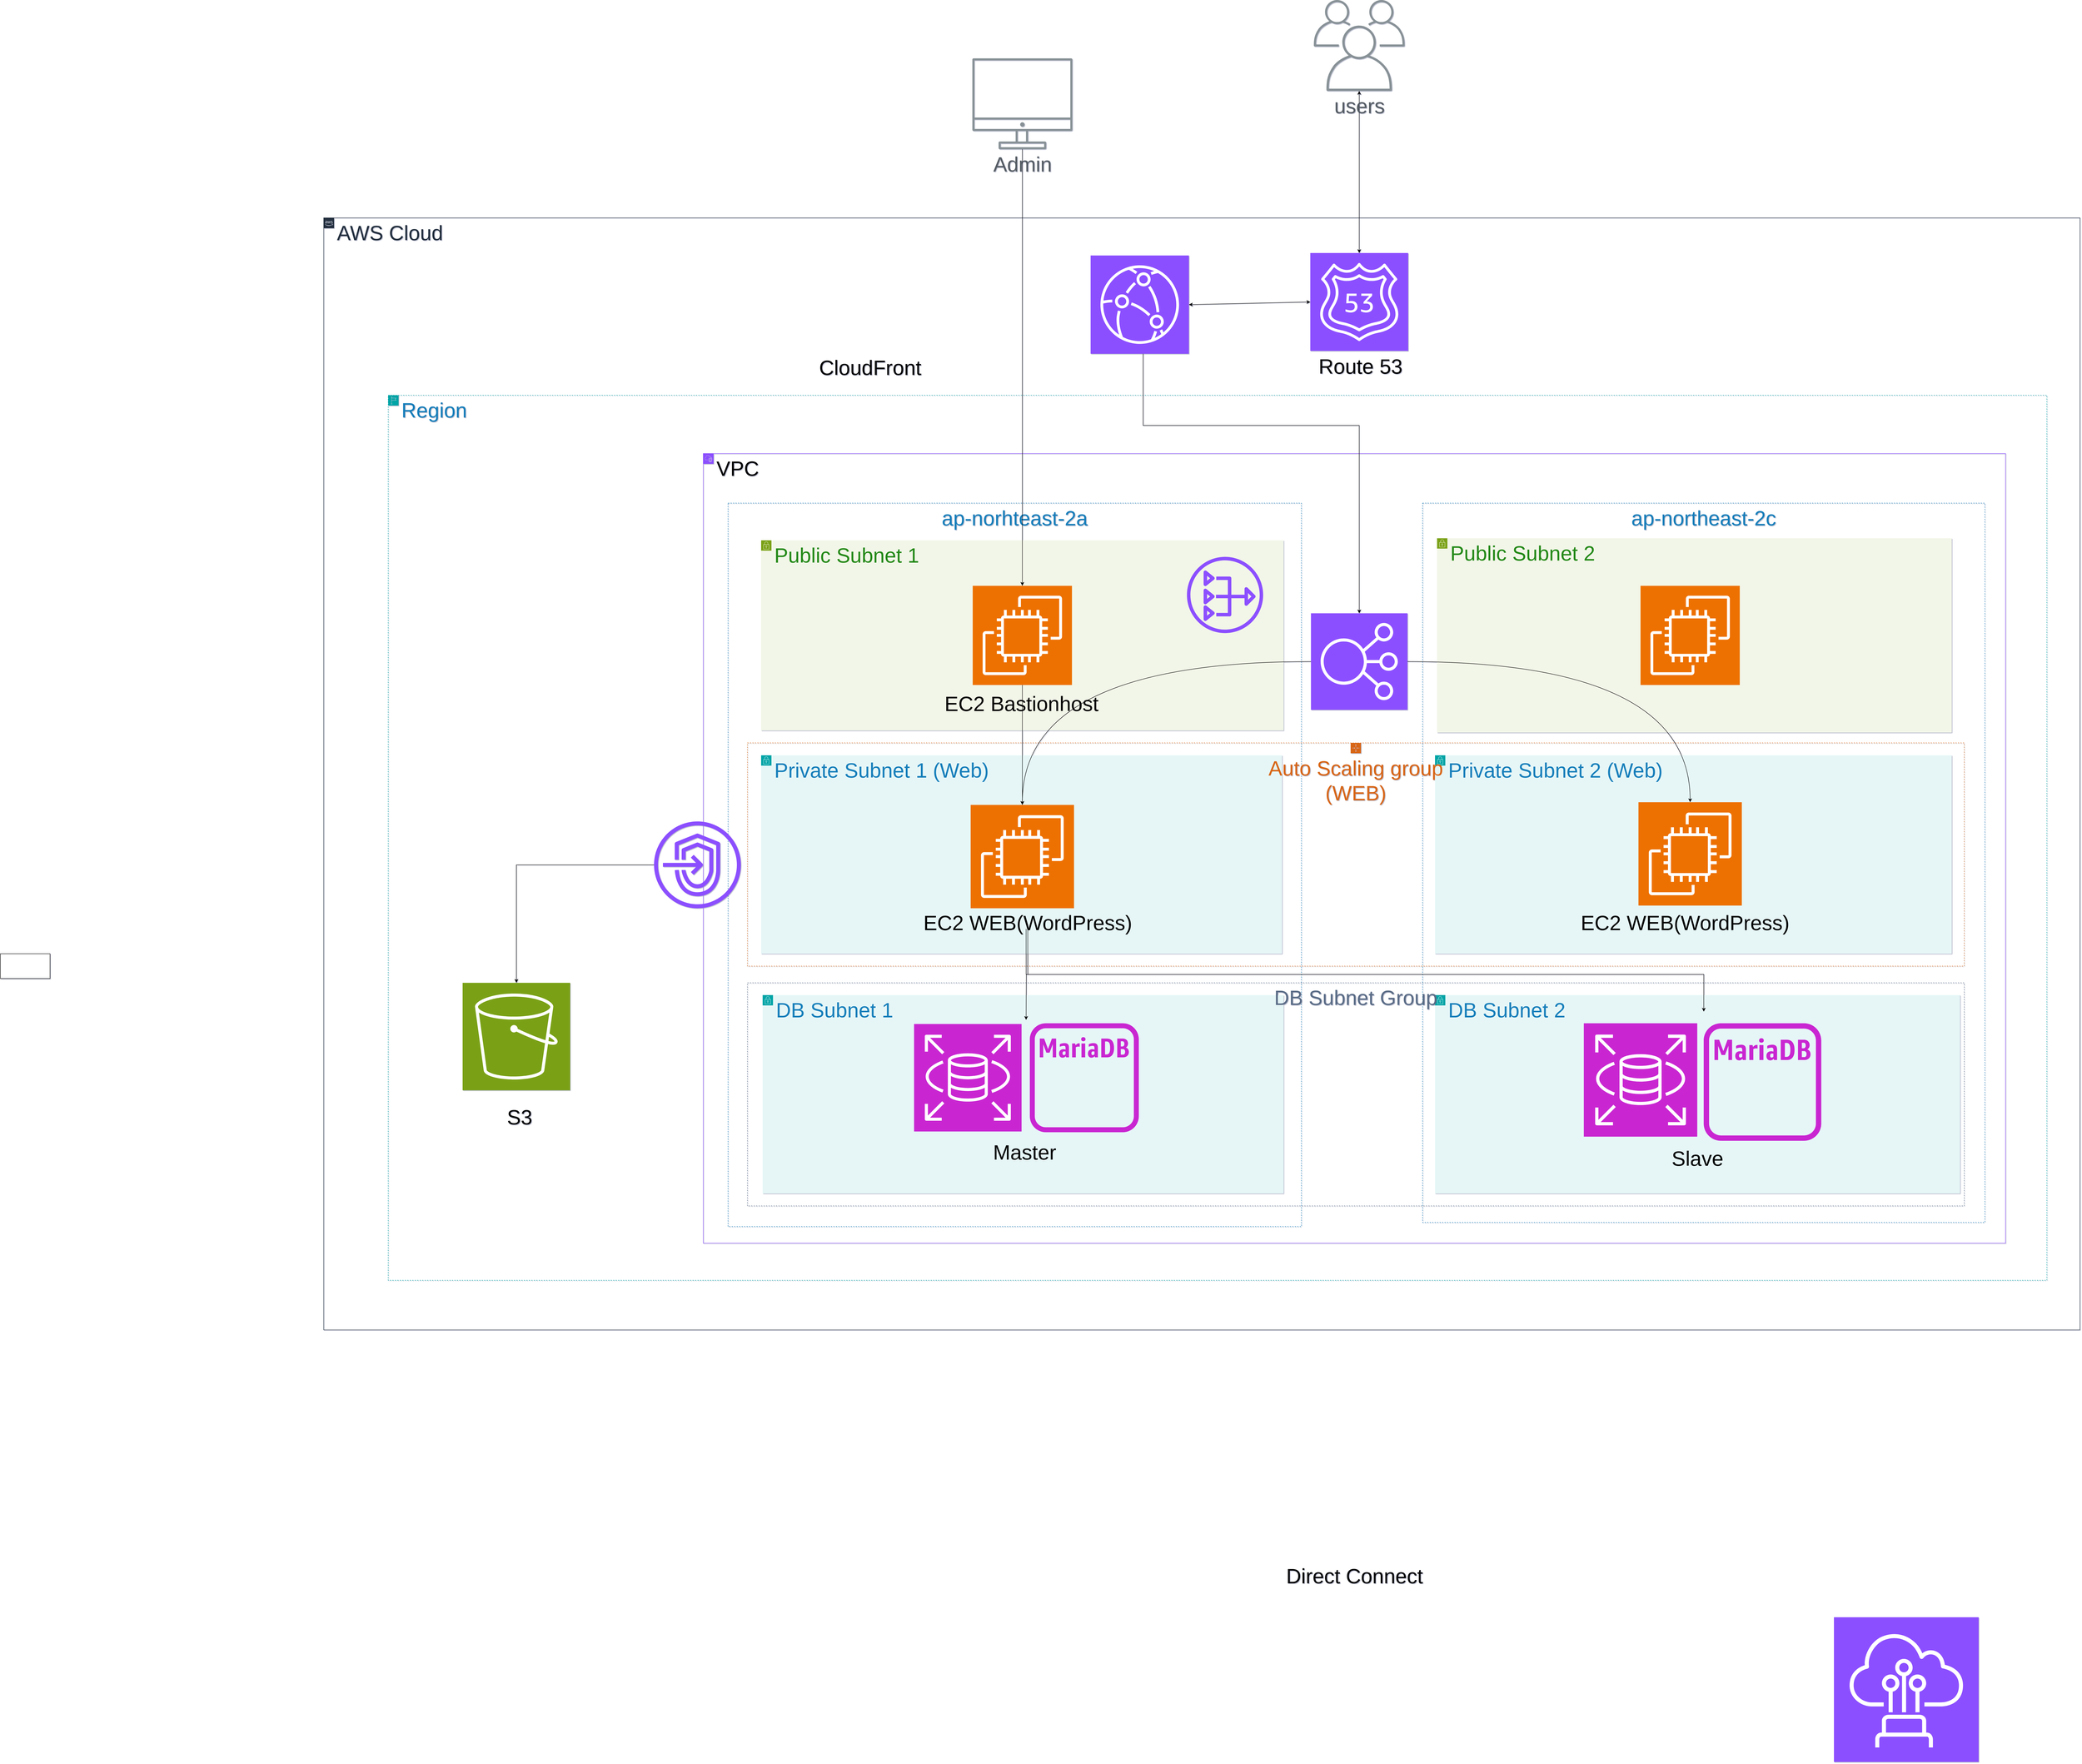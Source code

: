 <mxfile version="22.1.16" type="device">
  <diagram name="페이지-1" id="wF11qAv4kOGyGlbxa1EA">
    <mxGraphModel dx="9170" dy="5100" grid="0" gridSize="10" guides="1" tooltips="1" connect="1" arrows="1" fold="1" page="0" pageScale="1" pageWidth="1654" pageHeight="1169" background="none" math="0" shadow="1">
      <root>
        <mxCell id="0" />
        <mxCell id="1" parent="0" />
        <mxCell id="9pvjiCO3LnK-_oB7CEIu-269" value="" style="sketch=0;points=[[0,0,0],[0.25,0,0],[0.5,0,0],[0.75,0,0],[1,0,0],[0,1,0],[0.25,1,0],[0.5,1,0],[0.75,1,0],[1,1,0],[0,0.25,0],[0,0.5,0],[0,0.75,0],[1,0.25,0],[1,0.5,0],[1,0.75,0]];outlineConnect=0;fontColor=#232F3E;fillColor=#8C4FFF;strokeColor=#ffffff;dashed=0;verticalLabelPosition=bottom;verticalAlign=top;align=center;html=1;fontSize=12;fontStyle=0;aspect=fixed;shape=mxgraph.aws4.resourceIcon;resIcon=mxgraph.aws4.route_53;" parent="1" vertex="1">
          <mxGeometry x="1408.38" y="-505" width="236.71" height="236.71" as="geometry" />
        </mxCell>
        <mxCell id="9pvjiCO3LnK-_oB7CEIu-270" value="" style="sketch=0;points=[[0,0,0],[0.25,0,0],[0.5,0,0],[0.75,0,0],[1,0,0],[0,1,0],[0.25,1,0],[0.5,1,0],[0.75,1,0],[1,1,0],[0,0.25,0],[0,0.5,0],[0,0.75,0],[1,0.25,0],[1,0.5,0],[1,0.75,0]];outlineConnect=0;fontColor=#232F3E;fillColor=#8C4FFF;strokeColor=#ffffff;dashed=0;verticalLabelPosition=bottom;verticalAlign=top;align=center;html=1;fontSize=12;fontStyle=0;aspect=fixed;shape=mxgraph.aws4.resourceIcon;resIcon=mxgraph.aws4.cloudfront;" parent="1" vertex="1">
          <mxGeometry x="877" y="-499.0" width="237.69" height="237.69" as="geometry" />
        </mxCell>
        <mxCell id="9pvjiCO3LnK-_oB7CEIu-271" value="" style="sketch=0;points=[[0,0,0],[0.25,0,0],[0.5,0,0],[0.75,0,0],[1,0,0],[0,1,0],[0.25,1,0],[0.5,1,0],[0.75,1,0],[1,1,0],[0,0.25,0],[0,0.5,0],[0,0.75,0],[1,0.25,0],[1,0.5,0],[1,0.75,0]];outlineConnect=0;fontColor=#232F3E;fillColor=#8C4FFF;strokeColor=#ffffff;dashed=0;verticalLabelPosition=bottom;verticalAlign=top;align=center;html=1;fontSize=12;fontStyle=0;aspect=fixed;shape=mxgraph.aws4.resourceIcon;resIcon=mxgraph.aws4.direct_connect;" parent="1" vertex="1">
          <mxGeometry x="2675" y="2795" width="350" height="350" as="geometry" />
        </mxCell>
        <mxCell id="9pvjiCO3LnK-_oB7CEIu-217" value="&lt;font style=&quot;font-size: 50px;&quot;&gt;AWS Cloud&lt;/font&gt;" style="points=[[0,0],[0.25,0],[0.5,0],[0.75,0],[1,0],[1,0.25],[1,0.5],[1,0.75],[1,1],[0.75,1],[0.5,1],[0.25,1],[0,1],[0,0.75],[0,0.5],[0,0.25]];outlineConnect=0;gradientColor=none;html=1;whiteSpace=wrap;fontSize=12;fontStyle=0;container=0;pointerEvents=0;collapsible=0;recursiveResize=0;shape=mxgraph.aws4.group;grIcon=mxgraph.aws4.group_aws_cloud_alt;strokeColor=#232F3E;fillColor=none;verticalAlign=top;align=left;spacingLeft=30;fontColor=#232F3E;dashed=0;" parent="1" vertex="1">
          <mxGeometry x="-978" y="-590" width="4248" height="2690" as="geometry" />
        </mxCell>
        <mxCell id="9pvjiCO3LnK-_oB7CEIu-220" value="&lt;font style=&quot;font-size: 50px;&quot;&gt;Region&lt;/font&gt;" style="points=[[0,0],[0.25,0],[0.5,0],[0.75,0],[1,0],[1,0.25],[1,0.5],[1,0.75],[1,1],[0.75,1],[0.5,1],[0.25,1],[0,1],[0,0.75],[0,0.5],[0,0.25]];outlineConnect=0;gradientColor=none;html=1;whiteSpace=wrap;fontSize=12;fontStyle=0;container=0;pointerEvents=0;collapsible=0;recursiveResize=0;shape=mxgraph.aws4.group;grIcon=mxgraph.aws4.group_region;strokeColor=#00A4A6;fillColor=none;verticalAlign=top;align=left;spacingLeft=30;fontColor=#147EBA;dashed=1;" parent="1" vertex="1">
          <mxGeometry x="-822" y="-161" width="4012" height="2141" as="geometry" />
        </mxCell>
        <mxCell id="9pvjiCO3LnK-_oB7CEIu-240" value="&lt;font color=&quot;#000000&quot; style=&quot;font-size: 50px;&quot;&gt;VPC&lt;/font&gt;" style="points=[[0,0],[0.25,0],[0.5,0],[0.75,0],[1,0],[1,0.25],[1,0.5],[1,0.75],[1,1],[0.75,1],[0.5,1],[0.25,1],[0,1],[0,0.75],[0,0.5],[0,0.25]];outlineConnect=0;gradientColor=none;html=1;whiteSpace=wrap;fontSize=12;fontStyle=0;container=0;pointerEvents=0;collapsible=0;recursiveResize=0;shape=mxgraph.aws4.group;grIcon=mxgraph.aws4.group_vpc2;strokeColor=#8C4FFF;fillColor=none;verticalAlign=top;align=left;spacingLeft=30;fontColor=#AAB7B8;dashed=0;" parent="1" vertex="1">
          <mxGeometry x="-60" y="-20" width="3150" height="1910" as="geometry" />
        </mxCell>
        <mxCell id="9pvjiCO3LnK-_oB7CEIu-222" value="&lt;font style=&quot;font-size: 50px;&quot;&gt;ap-norhteast-2a&lt;/font&gt;" style="fillColor=none;strokeColor=#147EBA;dashed=1;verticalAlign=top;fontStyle=0;fontColor=#147EBA;whiteSpace=wrap;html=1;container=0;" parent="1" vertex="1">
          <mxGeometry y="100" width="1386.86" height="1750" as="geometry" />
        </mxCell>
        <mxCell id="9pvjiCO3LnK-_oB7CEIu-224" value="&lt;font style=&quot;font-size: 50px;&quot;&gt;Private Subnet 1 (Web)&lt;/font&gt;" style="points=[[0,0],[0.25,0],[0.5,0],[0.75,0],[1,0],[1,0.25],[1,0.5],[1,0.75],[1,1],[0.75,1],[0.5,1],[0.25,1],[0,1],[0,0.75],[0,0.5],[0,0.25]];outlineConnect=0;gradientColor=none;html=1;whiteSpace=wrap;fontSize=12;fontStyle=0;container=0;pointerEvents=0;collapsible=0;recursiveResize=0;shape=mxgraph.aws4.group;grIcon=mxgraph.aws4.group_security_group;grStroke=0;strokeColor=#00A4A6;fillColor=#E6F6F7;verticalAlign=top;align=left;spacingLeft=30;fontColor=#147EBA;dashed=0;" parent="1" vertex="1">
          <mxGeometry x="80" y="710" width="1260" height="480" as="geometry" />
        </mxCell>
        <mxCell id="9pvjiCO3LnK-_oB7CEIu-234" value="&lt;font style=&quot;font-size: 50px;&quot;&gt;Public Subnet 1&lt;/font&gt;" style="points=[[0,0],[0.25,0],[0.5,0],[0.75,0],[1,0],[1,0.25],[1,0.5],[1,0.75],[1,1],[0.75,1],[0.5,1],[0.25,1],[0,1],[0,0.75],[0,0.5],[0,0.25]];outlineConnect=0;gradientColor=none;html=1;whiteSpace=wrap;fontSize=12;fontStyle=0;container=0;pointerEvents=0;collapsible=0;recursiveResize=0;shape=mxgraph.aws4.group;grIcon=mxgraph.aws4.group_security_group;grStroke=0;strokeColor=#7AA116;fillColor=#F2F6E8;verticalAlign=top;align=left;spacingLeft=30;fontColor=#248814;dashed=0;" parent="1" vertex="1">
          <mxGeometry x="80" y="190" width="1263.72" height="460" as="geometry" />
        </mxCell>
        <mxCell id="9pvjiCO3LnK-_oB7CEIu-223" value="&lt;font style=&quot;font-size: 50px;&quot;&gt;ap-northeast-2c&lt;/font&gt;" style="fillColor=none;strokeColor=#147EBA;dashed=1;verticalAlign=top;fontStyle=0;fontColor=#147EBA;whiteSpace=wrap;html=1;container=0;" parent="1" vertex="1">
          <mxGeometry x="1680" y="100" width="1360" height="1740" as="geometry" />
        </mxCell>
        <mxCell id="9pvjiCO3LnK-_oB7CEIu-241" value="&lt;font style=&quot;font-size: 50px;&quot;&gt;DB Subnet 1&lt;/font&gt;" style="points=[[0,0],[0.25,0],[0.5,0],[0.75,0],[1,0],[1,0.25],[1,0.5],[1,0.75],[1,1],[0.75,1],[0.5,1],[0.25,1],[0,1],[0,0.75],[0,0.5],[0,0.25]];outlineConnect=0;gradientColor=none;html=1;whiteSpace=wrap;fontSize=12;fontStyle=0;container=0;pointerEvents=0;collapsible=0;recursiveResize=0;shape=mxgraph.aws4.group;grIcon=mxgraph.aws4.group_security_group;grStroke=0;strokeColor=#00A4A6;fillColor=#E6F6F7;verticalAlign=top;align=left;spacingLeft=30;fontColor=#147EBA;dashed=0;" parent="1" vertex="1">
          <mxGeometry x="83.72" y="1290" width="1260" height="480" as="geometry" />
        </mxCell>
        <mxCell id="9pvjiCO3LnK-_oB7CEIu-249" value="&lt;font style=&quot;font-size: 50px;&quot;&gt;Private Subnet 2 (Web)&lt;/font&gt;" style="points=[[0,0],[0.25,0],[0.5,0],[0.75,0],[1,0],[1,0.25],[1,0.5],[1,0.75],[1,1],[0.75,1],[0.5,1],[0.25,1],[0,1],[0,0.75],[0,0.5],[0,0.25]];outlineConnect=0;gradientColor=none;html=1;whiteSpace=wrap;fontSize=12;fontStyle=0;container=0;pointerEvents=0;collapsible=0;recursiveResize=0;shape=mxgraph.aws4.group;grIcon=mxgraph.aws4.group_security_group;grStroke=0;strokeColor=#00A4A6;fillColor=#E6F6F7;verticalAlign=top;align=left;spacingLeft=30;fontColor=#147EBA;dashed=0;" parent="1" vertex="1">
          <mxGeometry x="1710" y="710" width="1250" height="480" as="geometry" />
        </mxCell>
        <mxCell id="9pvjiCO3LnK-_oB7CEIu-250" value="&lt;font style=&quot;font-size: 50px;&quot;&gt;Public Subnet 2&lt;/font&gt;" style="points=[[0,0],[0.25,0],[0.5,0],[0.75,0],[1,0],[1,0.25],[1,0.5],[1,0.75],[1,1],[0.75,1],[0.5,1],[0.25,1],[0,1],[0,0.75],[0,0.5],[0,0.25]];outlineConnect=0;gradientColor=none;html=1;whiteSpace=wrap;fontSize=12;fontStyle=0;container=0;pointerEvents=0;collapsible=0;recursiveResize=0;shape=mxgraph.aws4.group;grIcon=mxgraph.aws4.group_security_group;grStroke=0;strokeColor=#7AA116;fillColor=#F2F6E8;verticalAlign=top;align=left;spacingLeft=30;fontColor=#248814;dashed=0;" parent="1" vertex="1">
          <mxGeometry x="1715" y="185" width="1245" height="470" as="geometry" />
        </mxCell>
        <mxCell id="9pvjiCO3LnK-_oB7CEIu-252" value="&lt;font style=&quot;font-size: 50px;&quot;&gt;DB Subnet 2&lt;/font&gt;" style="points=[[0,0],[0.25,0],[0.5,0],[0.75,0],[1,0],[1,0.25],[1,0.5],[1,0.75],[1,1],[0.75,1],[0.5,1],[0.25,1],[0,1],[0,0.75],[0,0.5],[0,0.25]];outlineConnect=0;gradientColor=none;html=1;whiteSpace=wrap;fontSize=12;fontStyle=0;container=0;pointerEvents=0;collapsible=0;recursiveResize=0;shape=mxgraph.aws4.group;grIcon=mxgraph.aws4.group_security_group;grStroke=0;strokeColor=#00A4A6;fillColor=#E6F6F7;verticalAlign=top;align=left;spacingLeft=30;fontColor=#147EBA;dashed=0;" parent="1" vertex="1">
          <mxGeometry x="1710" y="1290" width="1270" height="480" as="geometry" />
        </mxCell>
        <mxCell id="NnSU_1bKyZvshM6L6CuK-61" style="edgeStyle=orthogonalEdgeStyle;rounded=0;orthogonalLoop=1;jettySize=auto;html=1;" parent="1" source="9pvjiCO3LnK-_oB7CEIu-254" target="NnSU_1bKyZvshM6L6CuK-17" edge="1">
          <mxGeometry relative="1" as="geometry" />
        </mxCell>
        <mxCell id="9pvjiCO3LnK-_oB7CEIu-254" value="" style="sketch=0;points=[[0,0,0],[0.25,0,0],[0.5,0,0],[0.75,0,0],[1,0,0],[0,1,0],[0.25,1,0],[0.5,1,0],[0.75,1,0],[1,1,0],[0,0.25,0],[0,0.5,0],[0,0.75,0],[1,0.25,0],[1,0.5,0],[1,0.75,0]];outlineConnect=0;fontColor=#232F3E;fillColor=#ED7100;strokeColor=#ffffff;dashed=0;verticalLabelPosition=bottom;verticalAlign=top;align=center;html=1;fontSize=12;fontStyle=0;aspect=fixed;shape=mxgraph.aws4.resourceIcon;resIcon=mxgraph.aws4.ec2;container=0;" parent="1" vertex="1">
          <mxGeometry x="591.86" y="300" width="240" height="240" as="geometry" />
        </mxCell>
        <mxCell id="9pvjiCO3LnK-_oB7CEIu-262" value="&lt;font style=&quot;font-size: 50px;&quot;&gt;Auto Scaling group &lt;br&gt;(WEB)&lt;/font&gt;" style="points=[[0,0],[0.25,0],[0.5,0],[0.75,0],[1,0],[1,0.25],[1,0.5],[1,0.75],[1,1],[0.75,1],[0.5,1],[0.25,1],[0,1],[0,0.75],[0,0.5],[0,0.25]];outlineConnect=0;gradientColor=none;html=1;whiteSpace=wrap;fontSize=12;fontStyle=0;container=0;pointerEvents=0;collapsible=0;recursiveResize=0;shape=mxgraph.aws4.groupCenter;grIcon=mxgraph.aws4.group_auto_scaling_group;grStroke=1;strokeColor=#D86613;fillColor=none;verticalAlign=top;align=center;fontColor=#D86613;dashed=1;spacingTop=25;" parent="1" vertex="1">
          <mxGeometry x="46.86" y="680" width="2943.14" height="540" as="geometry" />
        </mxCell>
        <mxCell id="9pvjiCO3LnK-_oB7CEIu-274" value="" style="sketch=0;outlineConnect=0;fontColor=#232F3E;gradientColor=none;fillColor=#8C4FFF;strokeColor=none;dashed=0;verticalLabelPosition=bottom;verticalAlign=top;align=center;html=1;fontSize=12;fontStyle=0;aspect=fixed;pointerEvents=1;shape=mxgraph.aws4.nat_gateway;container=0;" parent="1" vertex="1">
          <mxGeometry x="1110" y="230" width="184.36" height="184.36" as="geometry" />
        </mxCell>
        <mxCell id="9pvjiCO3LnK-_oB7CEIu-242" value="" style="sketch=0;points=[[0,0,0],[0.25,0,0],[0.5,0,0],[0.75,0,0],[1,0,0],[0,1,0],[0.25,1,0],[0.5,1,0],[0.75,1,0],[1,1,0],[0,0.25,0],[0,0.5,0],[0,0.75,0],[1,0.25,0],[1,0.5,0],[1,0.75,0]];outlineConnect=0;fontColor=#232F3E;fillColor=#C925D1;strokeColor=#ffffff;dashed=0;verticalLabelPosition=bottom;verticalAlign=top;align=center;html=1;fontSize=12;fontStyle=0;aspect=fixed;shape=mxgraph.aws4.resourceIcon;resIcon=mxgraph.aws4.rds;container=0;" parent="1" vertex="1">
          <mxGeometry x="450" y="1360" width="260" height="260" as="geometry" />
        </mxCell>
        <mxCell id="9pvjiCO3LnK-_oB7CEIu-267" value="" style="sketch=0;outlineConnect=0;fontColor=#232F3E;gradientColor=none;fillColor=#C925D1;strokeColor=none;dashed=0;verticalLabelPosition=bottom;verticalAlign=top;align=center;html=1;fontSize=12;fontStyle=0;aspect=fixed;pointerEvents=1;shape=mxgraph.aws4.rds_mariadb_instance_alt;container=0;" parent="1" vertex="1">
          <mxGeometry x="730" y="1358.19" width="263.61" height="263.61" as="geometry" />
        </mxCell>
        <mxCell id="9pvjiCO3LnK-_oB7CEIu-253" value="" style="sketch=0;points=[[0,0,0],[0.25,0,0],[0.5,0,0],[0.75,0,0],[1,0,0],[0,1,0],[0.25,1,0],[0.5,1,0],[0.75,1,0],[1,1,0],[0,0.25,0],[0,0.5,0],[0,0.75,0],[1,0.25,0],[1,0.5,0],[1,0.75,0]];outlineConnect=0;fontColor=#232F3E;fillColor=#C925D1;strokeColor=#ffffff;dashed=0;verticalLabelPosition=bottom;verticalAlign=top;align=center;html=1;fontSize=12;fontStyle=0;aspect=fixed;shape=mxgraph.aws4.resourceIcon;resIcon=mxgraph.aws4.rds;container=0;" parent="1" vertex="1">
          <mxGeometry x="2070" y="1358.19" width="274.35" height="274.35" as="geometry" />
        </mxCell>
        <mxCell id="9pvjiCO3LnK-_oB7CEIu-268" value="" style="sketch=0;outlineConnect=0;fontColor=#232F3E;gradientColor=none;fillColor=#C925D1;strokeColor=none;dashed=0;verticalLabelPosition=bottom;verticalAlign=top;align=center;html=1;fontSize=12;fontStyle=0;aspect=fixed;pointerEvents=1;shape=mxgraph.aws4.rds_mariadb_instance_alt;container=0;" parent="1" vertex="1">
          <mxGeometry x="2360" y="1358.19" width="284.35" height="284.35" as="geometry" />
        </mxCell>
        <mxCell id="9pvjiCO3LnK-_oB7CEIu-285" value="" style="sketch=0;points=[[0,0,0],[0.25,0,0],[0.5,0,0],[0.75,0,0],[1,0,0],[0,1,0],[0.25,1,0],[0.5,1,0],[0.75,1,0],[1,1,0],[0,0.25,0],[0,0.5,0],[0,0.75,0],[1,0.25,0],[1,0.5,0],[1,0.75,0]];outlineConnect=0;fontColor=#232F3E;fillColor=#8C4FFF;strokeColor=#ffffff;dashed=0;verticalLabelPosition=bottom;verticalAlign=top;align=center;html=1;fontSize=12;fontStyle=0;aspect=fixed;shape=mxgraph.aws4.resourceIcon;resIcon=mxgraph.aws4.elastic_load_balancing;" parent="1" vertex="1">
          <mxGeometry x="1410" y="366.53" width="233.47" height="233.47" as="geometry" />
        </mxCell>
        <mxCell id="9pvjiCO3LnK-_oB7CEIu-299" value="&lt;font style=&quot;font-size: 50px;&quot;&gt;EC2 Bastionhost&lt;/font&gt;" style="text;html=1;strokeColor=none;fillColor=none;align=center;verticalAlign=middle;whiteSpace=wrap;rounded=0;" parent="1" vertex="1">
          <mxGeometry x="520.78" y="570" width="378.44" height="30" as="geometry" />
        </mxCell>
        <mxCell id="9pvjiCO3LnK-_oB7CEIu-303" value="&lt;font style=&quot;font-size: 50px;&quot;&gt;EC2 WEB(WordPress)&lt;/font&gt;" style="text;html=1;strokeColor=none;fillColor=none;align=center;verticalAlign=middle;whiteSpace=wrap;rounded=0;" parent="1" vertex="1">
          <mxGeometry x="470.0" y="1100" width="510" height="30" as="geometry" />
        </mxCell>
        <mxCell id="9pvjiCO3LnK-_oB7CEIu-304" value="" style="sketch=0;points=[[0,0,0],[0.25,0,0],[0.5,0,0],[0.75,0,0],[1,0,0],[0,1,0],[0.25,1,0],[0.5,1,0],[0.75,1,0],[1,1,0],[0,0.25,0],[0,0.5,0],[0,0.75,0],[1,0.25,0],[1,0.5,0],[1,0.75,0]];outlineConnect=0;fontColor=#232F3E;fillColor=#7AA116;strokeColor=#ffffff;dashed=0;verticalLabelPosition=bottom;verticalAlign=top;align=center;html=1;fontSize=12;fontStyle=0;aspect=fixed;shape=mxgraph.aws4.resourceIcon;resIcon=mxgraph.aws4.s3;" parent="1" vertex="1">
          <mxGeometry x="-642" y="1260.34" width="260" height="260" as="geometry" />
        </mxCell>
        <mxCell id="3bwJ1n72jsKAKIuW36Fx-11" value="" style="endArrow=classic;startArrow=classic;html=1;rounded=0;exitX=0.5;exitY=0;exitDx=0;exitDy=0;exitPerimeter=0;" parent="1" source="9pvjiCO3LnK-_oB7CEIu-269" target="3bwJ1n72jsKAKIuW36Fx-19" edge="1">
          <mxGeometry width="50" height="50" relative="1" as="geometry">
            <mxPoint x="1646" y="-310" as="sourcePoint" />
            <mxPoint x="1639" y="-540" as="targetPoint" />
          </mxGeometry>
        </mxCell>
        <mxCell id="3bwJ1n72jsKAKIuW36Fx-16" value="&lt;font style=&quot;&quot;&gt;&lt;span style=&quot;font-size: 50px;&quot;&gt;Master&lt;/span&gt;&lt;br&gt;&lt;/font&gt;" style="text;html=1;strokeColor=none;fillColor=none;align=center;verticalAlign=middle;whiteSpace=wrap;rounded=0;" parent="1" vertex="1">
          <mxGeometry x="692.59" y="1660" width="48.55" height="20" as="geometry" />
        </mxCell>
        <mxCell id="3bwJ1n72jsKAKIuW36Fx-18" value="&lt;font style=&quot;font-size: 50px;&quot;&gt;Slave&lt;/font&gt;" style="text;html=1;strokeColor=none;fillColor=none;align=center;verticalAlign=middle;whiteSpace=wrap;rounded=0;" parent="1" vertex="1">
          <mxGeometry x="2315.0" y="1670" width="60" height="30" as="geometry" />
        </mxCell>
        <mxCell id="3bwJ1n72jsKAKIuW36Fx-19" value="&lt;font style=&quot;font-size: 50px;&quot;&gt;users&lt;/font&gt;" style="sketch=0;outlineConnect=0;gradientColor=none;fontColor=#545B64;strokeColor=none;fillColor=#879196;dashed=0;verticalLabelPosition=bottom;verticalAlign=top;align=center;html=1;fontSize=12;fontStyle=0;aspect=fixed;shape=mxgraph.aws4.illustration_users;pointerEvents=1" parent="1" vertex="1">
          <mxGeometry x="1416.74" y="-1117" width="220" height="220" as="geometry" />
        </mxCell>
        <mxCell id="iwebeWgkrtmEPMFrBYPV-3" value="&lt;font style=&quot;font-size: 50px;&quot;&gt;DB Subnet Group&lt;/font&gt;" style="fillColor=none;strokeColor=#5A6C86;dashed=1;verticalAlign=top;fontStyle=0;fontColor=#5A6C86;whiteSpace=wrap;html=1;" parent="1" vertex="1">
          <mxGeometry x="46.86" y="1260.34" width="2943.14" height="539.66" as="geometry" />
        </mxCell>
        <mxCell id="NnSU_1bKyZvshM6L6CuK-10" value="&lt;font style=&quot;font-size: 50px;&quot;&gt;EC2 WEB(WordPress)&lt;/font&gt;" style="text;html=1;strokeColor=none;fillColor=none;align=center;verticalAlign=middle;whiteSpace=wrap;rounded=0;" parent="1" vertex="1">
          <mxGeometry x="2060" y="1100" width="510" height="30" as="geometry" />
        </mxCell>
        <mxCell id="NnSU_1bKyZvshM6L6CuK-17" value="" style="sketch=0;points=[[0,0,0],[0.25,0,0],[0.5,0,0],[0.75,0,0],[1,0,0],[0,1,0],[0.25,1,0],[0.5,1,0],[0.75,1,0],[1,1,0],[0,0.25,0],[0,0.5,0],[0,0.75,0],[1,0.25,0],[1,0.5,0],[1,0.75,0]];outlineConnect=0;fontColor=#232F3E;fillColor=#ED7100;strokeColor=#ffffff;dashed=0;verticalLabelPosition=bottom;verticalAlign=top;align=center;html=1;fontSize=12;fontStyle=0;aspect=fixed;shape=mxgraph.aws4.resourceIcon;resIcon=mxgraph.aws4.ec2;container=0;" parent="1" vertex="1">
          <mxGeometry x="586.86" y="830" width="250" height="250" as="geometry" />
        </mxCell>
        <mxCell id="NnSU_1bKyZvshM6L6CuK-25" style="edgeStyle=orthogonalEdgeStyle;rounded=0;orthogonalLoop=1;jettySize=auto;html=1;entryX=0.5;entryY=0;entryDx=0;entryDy=0;entryPerimeter=0;curved=1;" parent="1" source="9pvjiCO3LnK-_oB7CEIu-285" target="NnSU_1bKyZvshM6L6CuK-17" edge="1">
          <mxGeometry relative="1" as="geometry" />
        </mxCell>
        <mxCell id="NnSU_1bKyZvshM6L6CuK-30" value="" style="endArrow=classic;startArrow=classic;html=1;rounded=0;exitX=1;exitY=0.5;exitDx=0;exitDy=0;exitPerimeter=0;entryX=0;entryY=0.5;entryDx=0;entryDy=0;entryPerimeter=0;" parent="1" source="9pvjiCO3LnK-_oB7CEIu-270" target="9pvjiCO3LnK-_oB7CEIu-269" edge="1">
          <mxGeometry width="50" height="50" relative="1" as="geometry">
            <mxPoint x="1520" y="-10" as="sourcePoint" />
            <mxPoint x="1570" y="-60" as="targetPoint" />
            <Array as="points" />
          </mxGeometry>
        </mxCell>
        <mxCell id="NnSU_1bKyZvshM6L6CuK-32" value="&lt;font style=&quot;font-size: 50px;&quot;&gt;S3&lt;/font&gt;" style="text;html=1;strokeColor=none;fillColor=none;align=center;verticalAlign=middle;whiteSpace=wrap;rounded=0;" parent="1" vertex="1">
          <mxGeometry x="-534" y="1570" width="60" height="30" as="geometry" />
        </mxCell>
        <mxCell id="NnSU_1bKyZvshM6L6CuK-33" value="&lt;font style=&quot;font-size: 50px;&quot;&gt;CloudFront&lt;/font&gt;" style="text;html=1;strokeColor=none;fillColor=none;align=center;verticalAlign=middle;whiteSpace=wrap;rounded=0;" parent="1" vertex="1">
          <mxGeometry x="313.84" y="-248" width="60" height="40" as="geometry" />
        </mxCell>
        <mxCell id="NnSU_1bKyZvshM6L6CuK-34" value="&lt;font style=&quot;font-size: 50px;&quot;&gt;Route 53&lt;/font&gt;" style="text;html=1;strokeColor=none;fillColor=none;align=center;verticalAlign=middle;whiteSpace=wrap;rounded=0;" parent="1" vertex="1">
          <mxGeometry x="1425" y="-268.29" width="210" height="75" as="geometry" />
        </mxCell>
        <mxCell id="NnSU_1bKyZvshM6L6CuK-43" value="&lt;span style=&quot;font-size: 50px;&quot;&gt;Admin&lt;/span&gt;" style="sketch=0;outlineConnect=0;gradientColor=none;fontColor=#545B64;strokeColor=none;fillColor=#879196;dashed=0;verticalLabelPosition=bottom;verticalAlign=top;align=center;html=1;fontSize=12;fontStyle=0;aspect=fixed;shape=mxgraph.aws4.illustration_desktop;pointerEvents=1" parent="1" vertex="1">
          <mxGeometry x="590.98" y="-976" width="241.76" height="220" as="geometry" />
        </mxCell>
        <mxCell id="NnSU_1bKyZvshM6L6CuK-48" value="" style="sketch=0;points=[[0,0,0],[0.25,0,0],[0.5,0,0],[0.75,0,0],[1,0,0],[0,1,0],[0.25,1,0],[0.5,1,0],[0.75,1,0],[1,1,0],[0,0.25,0],[0,0.5,0],[0,0.75,0],[1,0.25,0],[1,0.5,0],[1,0.75,0]];outlineConnect=0;fontColor=#232F3E;fillColor=#ED7100;strokeColor=#ffffff;dashed=0;verticalLabelPosition=bottom;verticalAlign=top;align=center;html=1;fontSize=12;fontStyle=0;aspect=fixed;shape=mxgraph.aws4.resourceIcon;resIcon=mxgraph.aws4.ec2;container=0;" parent="1" vertex="1">
          <mxGeometry x="2207.18" y="300" width="240" height="240" as="geometry" />
        </mxCell>
        <mxCell id="NnSU_1bKyZvshM6L6CuK-51" value="" style="sketch=0;points=[[0,0,0],[0.25,0,0],[0.5,0,0],[0.75,0,0],[1,0,0],[0,1,0],[0.25,1,0],[0.5,1,0],[0.75,1,0],[1,1,0],[0,0.25,0],[0,0.5,0],[0,0.75,0],[1,0.25,0],[1,0.5,0],[1,0.75,0]];outlineConnect=0;fontColor=#232F3E;fillColor=#ED7100;strokeColor=#ffffff;dashed=0;verticalLabelPosition=bottom;verticalAlign=top;align=center;html=1;fontSize=12;fontStyle=0;aspect=fixed;shape=mxgraph.aws4.resourceIcon;resIcon=mxgraph.aws4.ec2;container=0;" parent="1" vertex="1">
          <mxGeometry x="2202.18" y="823.44" width="250" height="250" as="geometry" />
        </mxCell>
        <mxCell id="NnSU_1bKyZvshM6L6CuK-52" style="edgeStyle=orthogonalEdgeStyle;rounded=0;orthogonalLoop=1;jettySize=auto;html=1;entryX=0.5;entryY=0;entryDx=0;entryDy=0;entryPerimeter=0;curved=1;" parent="1" source="9pvjiCO3LnK-_oB7CEIu-285" target="NnSU_1bKyZvshM6L6CuK-51" edge="1">
          <mxGeometry relative="1" as="geometry" />
        </mxCell>
        <mxCell id="NnSU_1bKyZvshM6L6CuK-55" style="edgeStyle=orthogonalEdgeStyle;rounded=0;orthogonalLoop=1;jettySize=auto;html=1;entryX=0.5;entryY=0;entryDx=0;entryDy=0;entryPerimeter=0;" parent="1" source="NnSU_1bKyZvshM6L6CuK-43" target="9pvjiCO3LnK-_oB7CEIu-254" edge="1">
          <mxGeometry relative="1" as="geometry" />
        </mxCell>
        <mxCell id="NnSU_1bKyZvshM6L6CuK-64" style="edgeStyle=orthogonalEdgeStyle;rounded=0;orthogonalLoop=1;jettySize=auto;html=1;" parent="1" source="9pvjiCO3LnK-_oB7CEIu-303" edge="1">
          <mxGeometry relative="1" as="geometry">
            <mxPoint x="721" y="1350" as="targetPoint" />
          </mxGeometry>
        </mxCell>
        <mxCell id="NnSU_1bKyZvshM6L6CuK-66" style="edgeStyle=orthogonalEdgeStyle;rounded=0;orthogonalLoop=1;jettySize=auto;html=1;entryX=0.786;entryY=0.129;entryDx=0;entryDy=0;entryPerimeter=0;" parent="1" source="9pvjiCO3LnK-_oB7CEIu-303" target="iwebeWgkrtmEPMFrBYPV-3" edge="1">
          <mxGeometry relative="1" as="geometry">
            <Array as="points">
              <mxPoint x="721" y="1240" />
              <mxPoint x="2360" y="1240" />
            </Array>
          </mxGeometry>
        </mxCell>
        <mxCell id="WKtmubEi_M_aeS0KcEQV-1" value="&lt;span style=&quot;font-size: 50px;&quot;&gt;Direct Connect&lt;/span&gt;" style="text;html=1;strokeColor=none;fillColor=none;align=center;verticalAlign=middle;whiteSpace=wrap;rounded=0;" parent="1" vertex="1">
          <mxGeometry x="1327.5" y="2680" width="375" height="30" as="geometry" />
        </mxCell>
        <mxCell id="Za1qym3z69fVeuHTuWm1-2" value="" style="rounded=0;whiteSpace=wrap;html=1;" vertex="1" parent="1">
          <mxGeometry x="-1760" y="1190" width="120" height="60" as="geometry" />
        </mxCell>
        <mxCell id="Za1qym3z69fVeuHTuWm1-3" value="" style="sketch=0;outlineConnect=0;fontColor=#232F3E;gradientColor=none;fillColor=#8C4FFF;strokeColor=none;dashed=0;verticalLabelPosition=bottom;verticalAlign=top;align=center;html=1;fontSize=12;fontStyle=0;aspect=fixed;pointerEvents=1;shape=mxgraph.aws4.endpoints;" vertex="1" parent="1">
          <mxGeometry x="-179" y="870" width="210" height="210" as="geometry" />
        </mxCell>
        <mxCell id="Za1qym3z69fVeuHTuWm1-7" style="edgeStyle=orthogonalEdgeStyle;rounded=0;orthogonalLoop=1;jettySize=auto;html=1;entryX=0.5;entryY=0;entryDx=0;entryDy=0;entryPerimeter=0;" edge="1" parent="1" source="Za1qym3z69fVeuHTuWm1-3" target="9pvjiCO3LnK-_oB7CEIu-304">
          <mxGeometry relative="1" as="geometry" />
        </mxCell>
        <mxCell id="Za1qym3z69fVeuHTuWm1-9" style="edgeStyle=orthogonalEdgeStyle;rounded=0;orthogonalLoop=1;jettySize=auto;html=1;entryX=0.5;entryY=0;entryDx=0;entryDy=0;entryPerimeter=0;" edge="1" parent="1" source="9pvjiCO3LnK-_oB7CEIu-270" target="9pvjiCO3LnK-_oB7CEIu-285">
          <mxGeometry relative="1" as="geometry">
            <Array as="points">
              <mxPoint x="1004" y="-88" />
              <mxPoint x="1527" y="-88" />
            </Array>
          </mxGeometry>
        </mxCell>
      </root>
    </mxGraphModel>
  </diagram>
</mxfile>
